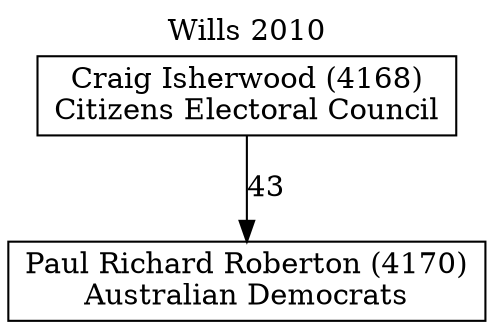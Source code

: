 // House preference flow
digraph "Paul Richard Roberton (4170)_Wills_2010" {
	graph [label="Wills 2010" labelloc=t mclimit=10]
	node [shape=box]
	"Paul Richard Roberton (4170)" [label="Paul Richard Roberton (4170)
Australian Democrats"]
	"Craig Isherwood (4168)" [label="Craig Isherwood (4168)
Citizens Electoral Council"]
	"Craig Isherwood (4168)" -> "Paul Richard Roberton (4170)" [label=43]
}
